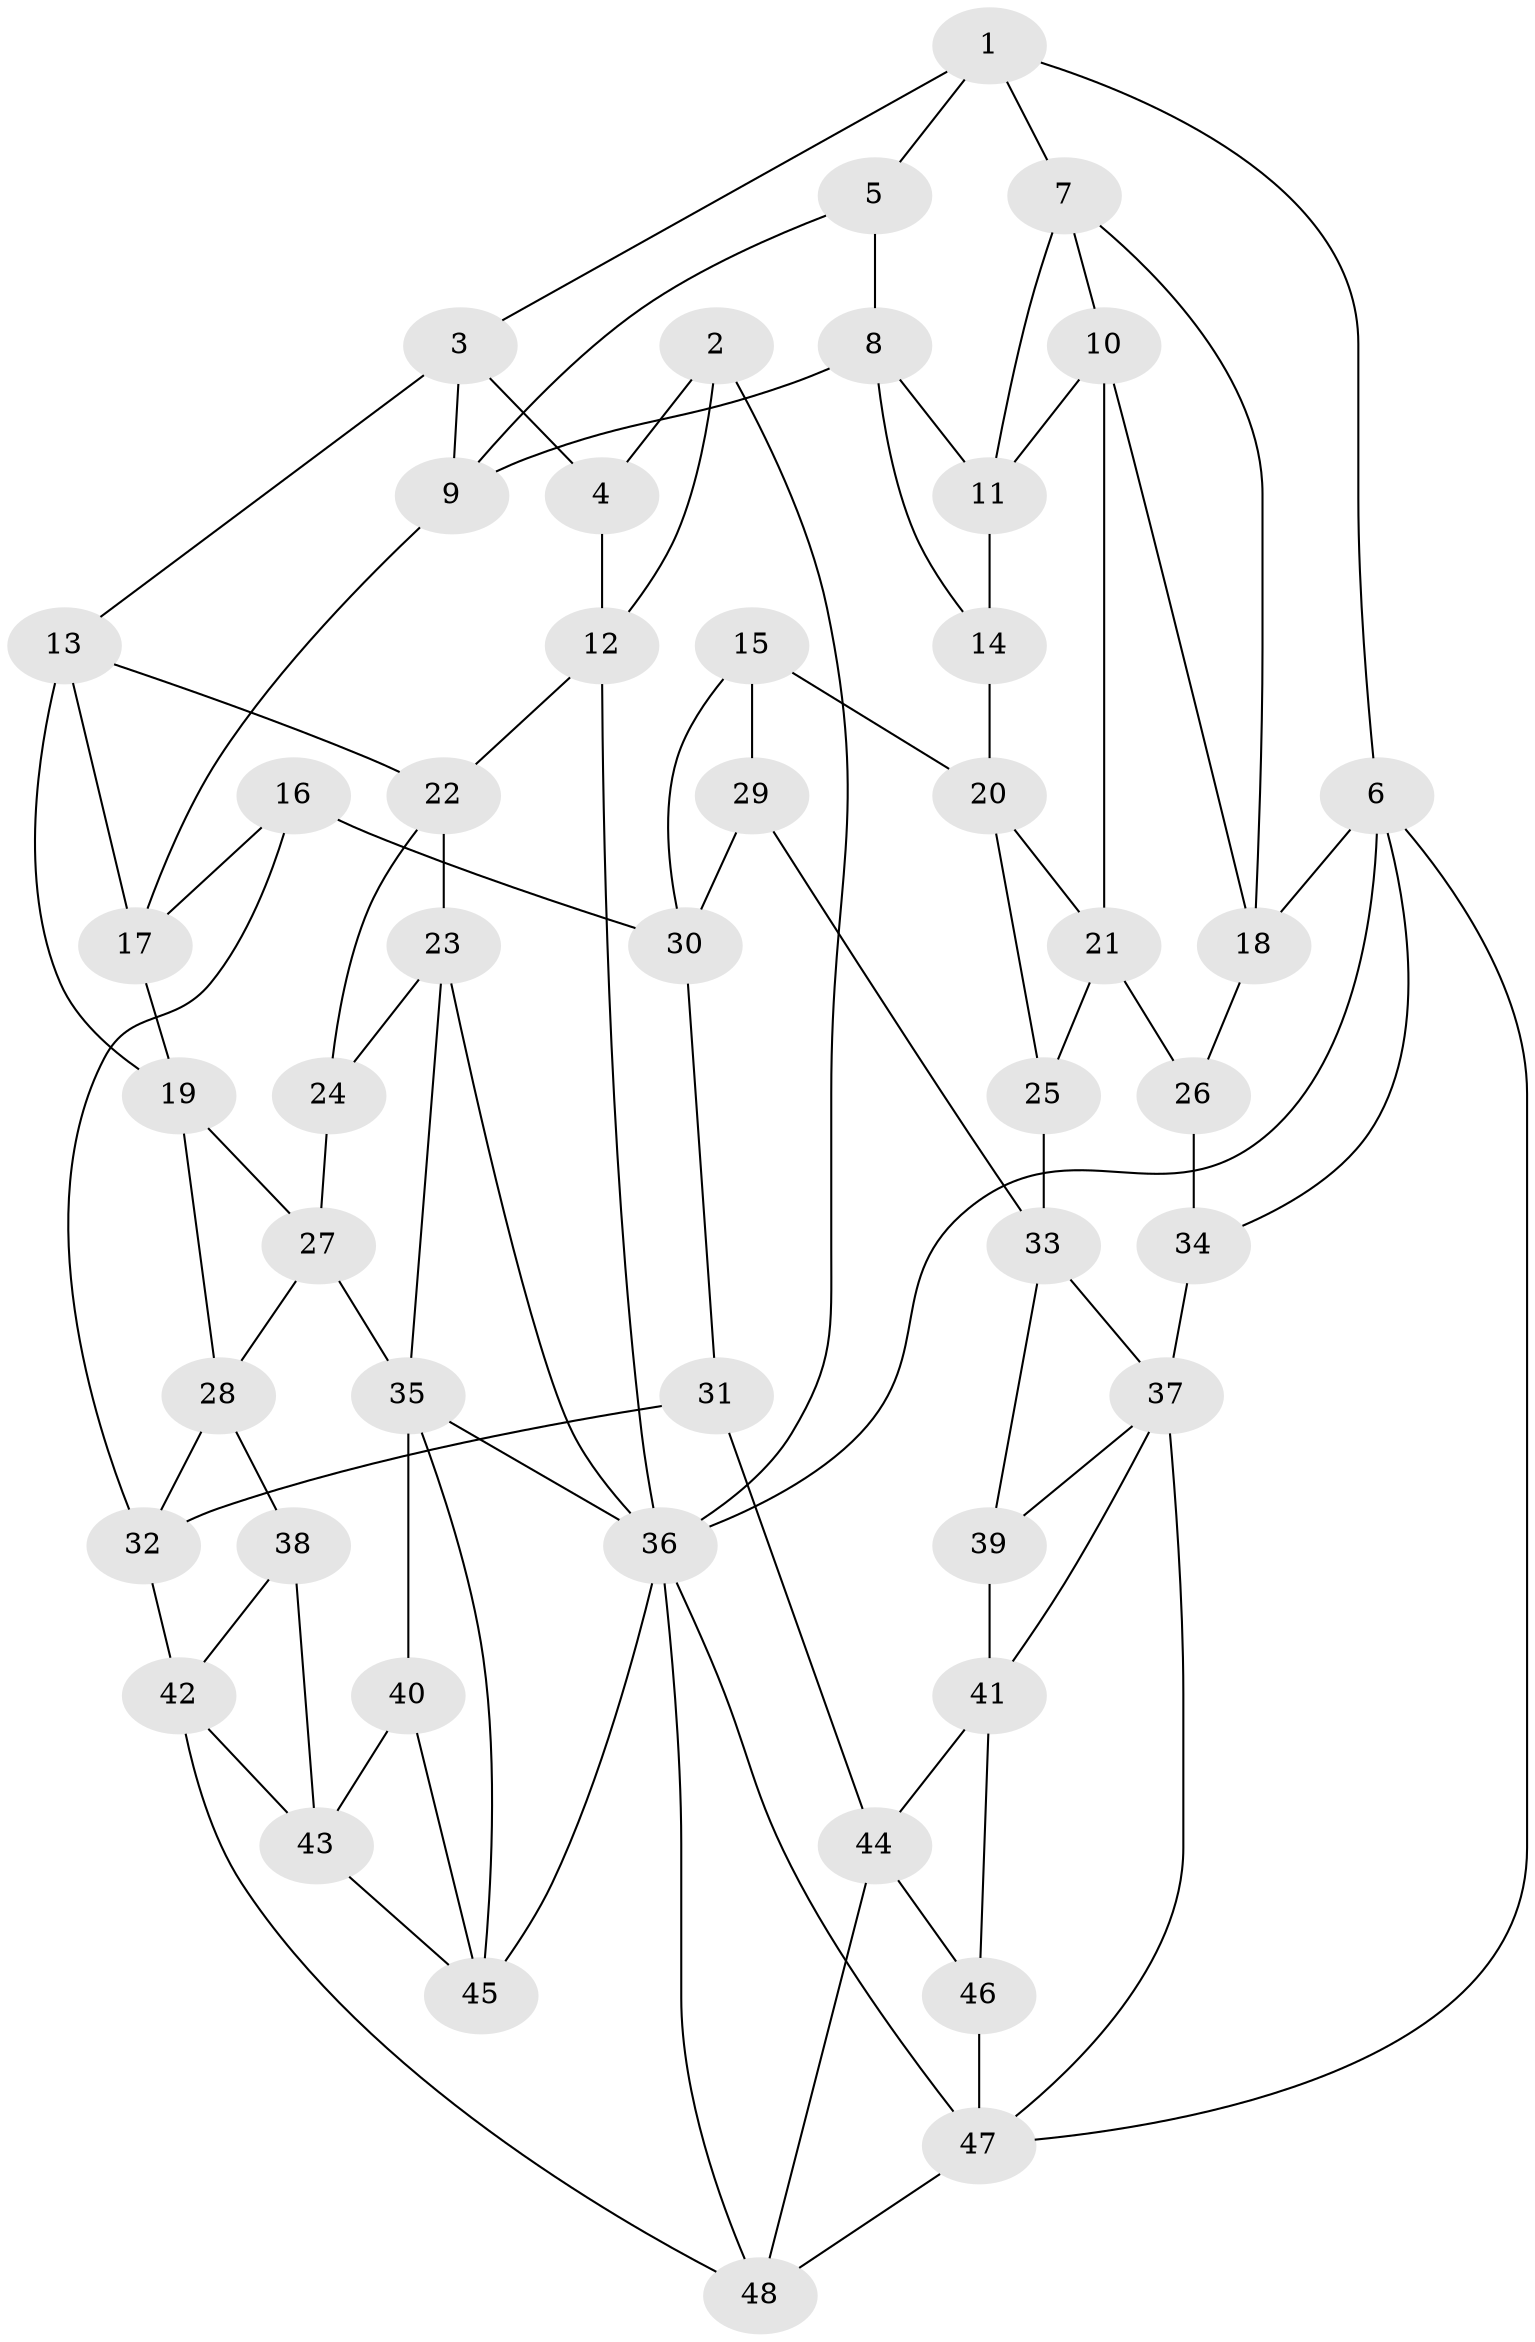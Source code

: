 // original degree distribution, {3: 0.020833333333333332, 4: 0.22916666666666666, 5: 0.5416666666666666, 6: 0.20833333333333334}
// Generated by graph-tools (version 1.1) at 2025/27/03/09/25 03:27:05]
// undirected, 48 vertices, 92 edges
graph export_dot {
graph [start="1"]
  node [color=gray90,style=filled];
  1;
  2;
  3;
  4;
  5;
  6;
  7;
  8;
  9;
  10;
  11;
  12;
  13;
  14;
  15;
  16;
  17;
  18;
  19;
  20;
  21;
  22;
  23;
  24;
  25;
  26;
  27;
  28;
  29;
  30;
  31;
  32;
  33;
  34;
  35;
  36;
  37;
  38;
  39;
  40;
  41;
  42;
  43;
  44;
  45;
  46;
  47;
  48;
  1 -- 3 [weight=1.0];
  1 -- 5 [weight=1.0];
  1 -- 6 [weight=1.0];
  1 -- 7 [weight=1.0];
  2 -- 4 [weight=1.0];
  2 -- 12 [weight=1.0];
  2 -- 36 [weight=1.0];
  3 -- 4 [weight=1.0];
  3 -- 9 [weight=1.0];
  3 -- 13 [weight=1.0];
  4 -- 12 [weight=1.0];
  5 -- 8 [weight=1.0];
  5 -- 9 [weight=1.0];
  6 -- 18 [weight=1.0];
  6 -- 34 [weight=1.0];
  6 -- 36 [weight=1.0];
  6 -- 47 [weight=1.0];
  7 -- 10 [weight=1.0];
  7 -- 11 [weight=1.0];
  7 -- 18 [weight=1.0];
  8 -- 9 [weight=1.0];
  8 -- 11 [weight=1.0];
  8 -- 14 [weight=1.0];
  9 -- 17 [weight=1.0];
  10 -- 11 [weight=1.0];
  10 -- 18 [weight=1.0];
  10 -- 21 [weight=1.0];
  11 -- 14 [weight=1.0];
  12 -- 22 [weight=1.0];
  12 -- 36 [weight=1.0];
  13 -- 17 [weight=1.0];
  13 -- 19 [weight=1.0];
  13 -- 22 [weight=1.0];
  14 -- 20 [weight=1.0];
  15 -- 20 [weight=1.0];
  15 -- 29 [weight=1.0];
  15 -- 30 [weight=1.0];
  16 -- 17 [weight=1.0];
  16 -- 30 [weight=1.0];
  16 -- 32 [weight=1.0];
  17 -- 19 [weight=1.0];
  18 -- 26 [weight=1.0];
  19 -- 27 [weight=1.0];
  19 -- 28 [weight=1.0];
  20 -- 21 [weight=1.0];
  20 -- 25 [weight=1.0];
  21 -- 25 [weight=1.0];
  21 -- 26 [weight=1.0];
  22 -- 23 [weight=1.0];
  22 -- 24 [weight=1.0];
  23 -- 24 [weight=1.0];
  23 -- 35 [weight=1.0];
  23 -- 36 [weight=1.0];
  24 -- 27 [weight=1.0];
  25 -- 33 [weight=2.0];
  26 -- 34 [weight=2.0];
  27 -- 28 [weight=1.0];
  27 -- 35 [weight=1.0];
  28 -- 32 [weight=1.0];
  28 -- 38 [weight=1.0];
  29 -- 30 [weight=1.0];
  29 -- 33 [weight=2.0];
  30 -- 31 [weight=1.0];
  31 -- 32 [weight=1.0];
  31 -- 44 [weight=1.0];
  32 -- 42 [weight=1.0];
  33 -- 37 [weight=1.0];
  33 -- 39 [weight=1.0];
  34 -- 37 [weight=2.0];
  35 -- 36 [weight=1.0];
  35 -- 40 [weight=2.0];
  35 -- 45 [weight=1.0];
  36 -- 45 [weight=1.0];
  36 -- 47 [weight=1.0];
  36 -- 48 [weight=1.0];
  37 -- 39 [weight=1.0];
  37 -- 41 [weight=1.0];
  37 -- 47 [weight=1.0];
  38 -- 42 [weight=1.0];
  38 -- 43 [weight=1.0];
  39 -- 41 [weight=1.0];
  40 -- 43 [weight=1.0];
  40 -- 45 [weight=1.0];
  41 -- 44 [weight=1.0];
  41 -- 46 [weight=1.0];
  42 -- 43 [weight=1.0];
  42 -- 48 [weight=1.0];
  43 -- 45 [weight=1.0];
  44 -- 46 [weight=1.0];
  44 -- 48 [weight=1.0];
  46 -- 47 [weight=1.0];
  47 -- 48 [weight=1.0];
}
